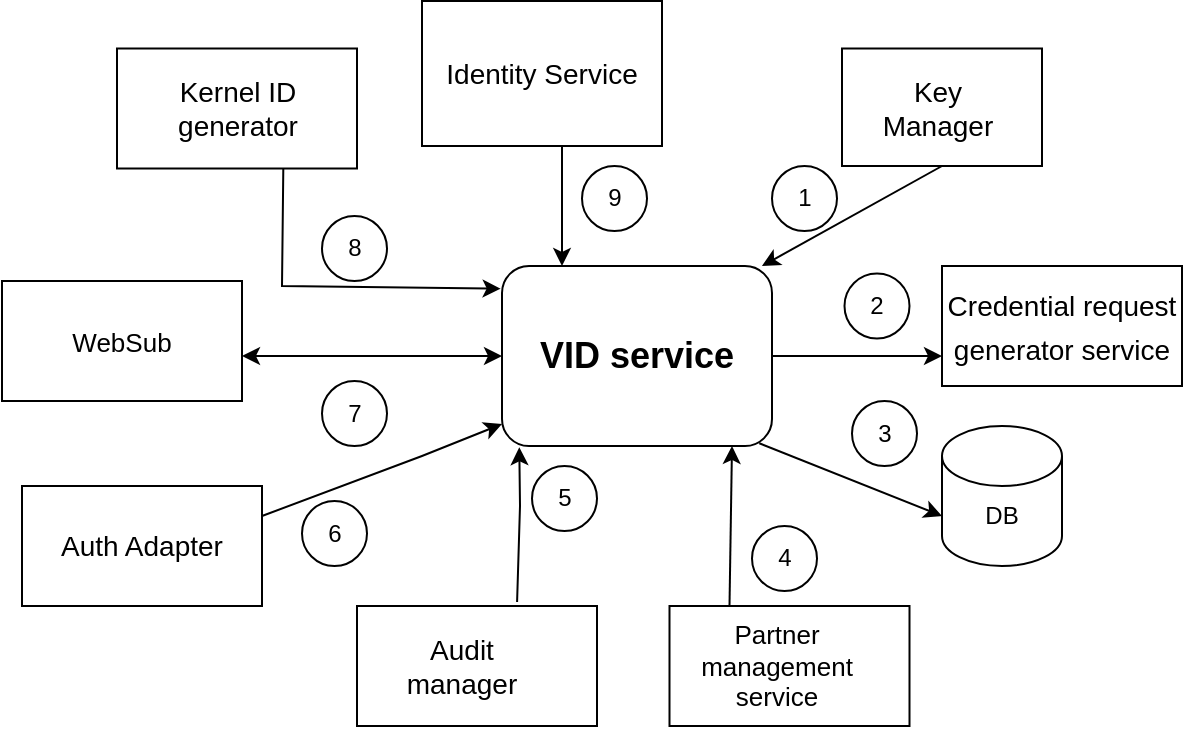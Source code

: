 <mxfile version="16.5.2" type="github">
  <diagram id="yqBjzgYDcLQsE_bjkhoh" name="Page-1">
    <mxGraphModel dx="782" dy="468" grid="1" gridSize="10" guides="1" tooltips="1" connect="1" arrows="1" fold="1" page="1" pageScale="1" pageWidth="850" pageHeight="1100" math="0" shadow="0">
      <root>
        <mxCell id="0" />
        <mxCell id="1" parent="0" />
        <mxCell id="xPYrDUrBfEV6JEniaKv3-1" value="&lt;b&gt;&lt;font style=&quot;font-size: 18px&quot;&gt;VID service&lt;/font&gt;&lt;/b&gt;" style="rounded=1;whiteSpace=wrap;html=1;" vertex="1" parent="1">
          <mxGeometry x="350" y="190" width="135" height="90" as="geometry" />
        </mxCell>
        <mxCell id="xPYrDUrBfEV6JEniaKv3-2" value="&lt;span style=&quot;color: rgba(0 , 0 , 0 , 0) ; font-family: monospace ; font-size: 0px&quot;&gt;%3CmxGraphModel%3E%3Croot%3E%3CmxCell%20id%3D%220%22%2F%3E%3CmxCell%20id%3D%221%22%20parent%3D%220%22%2F%3E%3CmxCell%20id%3D%222%22%20value%3D%22Partner%20Management%20Service%22%20style%3D%22rounded%3D0%3BwhiteSpace%3Dwrap%3Bhtml%3D1%3B%22%20vertex%3D%221%22%20parent%3D%221%22%3E%3CmxGeometry%20x%3D%22590%22%20y%3D%22315%22%20width%3D%22120%22%20height%3D%2260%22%20as%3D%22geometry%22%2F%3E%3C%2FmxCell%3E%3C%2Froot%3E%3C%2FmxGraphModel%3E&lt;/span&gt;" style="rounded=0;whiteSpace=wrap;html=1;" vertex="1" parent="1">
          <mxGeometry x="433.75" y="360" width="120" height="60" as="geometry" />
        </mxCell>
        <mxCell id="xPYrDUrBfEV6JEniaKv3-3" value="&lt;font style=&quot;font-size: 13px&quot;&gt;WebSub&lt;/font&gt;" style="rounded=0;whiteSpace=wrap;html=1;" vertex="1" parent="1">
          <mxGeometry x="100" y="197.5" width="120" height="60" as="geometry" />
        </mxCell>
        <mxCell id="xPYrDUrBfEV6JEniaKv3-4" value="&lt;font style=&quot;font-size: 14px&quot;&gt;Auth Adapter&lt;/font&gt;" style="rounded=0;whiteSpace=wrap;html=1;" vertex="1" parent="1">
          <mxGeometry x="110" y="300" width="120" height="60" as="geometry" />
        </mxCell>
        <mxCell id="xPYrDUrBfEV6JEniaKv3-5" value="" style="rounded=0;whiteSpace=wrap;html=1;" vertex="1" parent="1">
          <mxGeometry x="277.5" y="360" width="120" height="60" as="geometry" />
        </mxCell>
        <mxCell id="xPYrDUrBfEV6JEniaKv3-7" value="" style="rounded=0;whiteSpace=wrap;html=1;" vertex="1" parent="1">
          <mxGeometry x="520" y="81.25" width="100" height="58.75" as="geometry" />
        </mxCell>
        <mxCell id="xPYrDUrBfEV6JEniaKv3-9" value="&lt;font style=&quot;font-size: 14px&quot;&gt;Key Manager&lt;/font&gt;" style="text;html=1;strokeColor=none;fillColor=none;align=center;verticalAlign=middle;whiteSpace=wrap;rounded=0;" vertex="1" parent="1">
          <mxGeometry x="537.5" y="96.25" width="60" height="30" as="geometry" />
        </mxCell>
        <mxCell id="xPYrDUrBfEV6JEniaKv3-12" value="" style="shape=cylinder3;whiteSpace=wrap;html=1;boundedLbl=1;backgroundOutline=1;size=15;" vertex="1" parent="1">
          <mxGeometry x="570" y="270" width="60" height="70" as="geometry" />
        </mxCell>
        <mxCell id="xPYrDUrBfEV6JEniaKv3-13" value="DB" style="text;html=1;strokeColor=none;fillColor=none;align=center;verticalAlign=middle;whiteSpace=wrap;rounded=0;" vertex="1" parent="1">
          <mxGeometry x="570" y="290" width="60" height="50" as="geometry" />
        </mxCell>
        <mxCell id="xPYrDUrBfEV6JEniaKv3-14" value="&lt;font style=&quot;font-size: 13px&quot;&gt;Partner management service&lt;/font&gt;" style="text;html=1;strokeColor=none;fillColor=none;align=center;verticalAlign=middle;whiteSpace=wrap;rounded=0;" vertex="1" parent="1">
          <mxGeometry x="450" y="380" width="75" height="20" as="geometry" />
        </mxCell>
        <mxCell id="xPYrDUrBfEV6JEniaKv3-15" value="&lt;font style=&quot;font-size: 14px&quot;&gt;Audit manager&lt;/font&gt;" style="text;html=1;strokeColor=none;fillColor=none;align=center;verticalAlign=middle;whiteSpace=wrap;rounded=0;" vertex="1" parent="1">
          <mxGeometry x="300" y="375" width="60" height="30" as="geometry" />
        </mxCell>
        <mxCell id="xPYrDUrBfEV6JEniaKv3-17" value="&lt;font style=&quot;font-size: 14px&quot;&gt;Identity Service&lt;/font&gt;" style="rounded=0;whiteSpace=wrap;html=1;" vertex="1" parent="1">
          <mxGeometry x="310" y="57.5" width="120" height="72.5" as="geometry" />
        </mxCell>
        <mxCell id="xPYrDUrBfEV6JEniaKv3-23" value="1" style="ellipse;whiteSpace=wrap;html=1;aspect=fixed;" vertex="1" parent="1">
          <mxGeometry x="485" y="140" width="32.5" height="32.5" as="geometry" />
        </mxCell>
        <mxCell id="xPYrDUrBfEV6JEniaKv3-25" value="2" style="ellipse;whiteSpace=wrap;html=1;aspect=fixed;" vertex="1" parent="1">
          <mxGeometry x="521.25" y="193.75" width="32.5" height="32.5" as="geometry" />
        </mxCell>
        <mxCell id="xPYrDUrBfEV6JEniaKv3-26" value="3" style="ellipse;whiteSpace=wrap;html=1;aspect=fixed;" vertex="1" parent="1">
          <mxGeometry x="525" y="257.5" width="32.5" height="32.5" as="geometry" />
        </mxCell>
        <mxCell id="xPYrDUrBfEV6JEniaKv3-27" value="4" style="ellipse;whiteSpace=wrap;html=1;aspect=fixed;" vertex="1" parent="1">
          <mxGeometry x="475" y="320" width="32.5" height="32.5" as="geometry" />
        </mxCell>
        <mxCell id="xPYrDUrBfEV6JEniaKv3-28" value="5" style="ellipse;whiteSpace=wrap;html=1;aspect=fixed;" vertex="1" parent="1">
          <mxGeometry x="365" y="290" width="32.5" height="32.5" as="geometry" />
        </mxCell>
        <mxCell id="xPYrDUrBfEV6JEniaKv3-29" value="6" style="ellipse;whiteSpace=wrap;html=1;aspect=fixed;" vertex="1" parent="1">
          <mxGeometry x="250" y="307.5" width="32.5" height="32.5" as="geometry" />
        </mxCell>
        <mxCell id="xPYrDUrBfEV6JEniaKv3-30" value="7" style="ellipse;whiteSpace=wrap;html=1;aspect=fixed;" vertex="1" parent="1">
          <mxGeometry x="260" y="247.5" width="32.5" height="32.5" as="geometry" />
        </mxCell>
        <mxCell id="xPYrDUrBfEV6JEniaKv3-31" value="8" style="ellipse;whiteSpace=wrap;html=1;aspect=fixed;" vertex="1" parent="1">
          <mxGeometry x="260" y="165" width="32.5" height="32.5" as="geometry" />
        </mxCell>
        <mxCell id="xPYrDUrBfEV6JEniaKv3-32" value="9" style="ellipse;whiteSpace=wrap;html=1;aspect=fixed;" vertex="1" parent="1">
          <mxGeometry x="390" y="140" width="32.5" height="32.5" as="geometry" />
        </mxCell>
        <mxCell id="xPYrDUrBfEV6JEniaKv3-34" value="&lt;font style=&quot;font-size: 14px&quot;&gt;Credential request generator service&lt;/font&gt;" style="rounded=0;whiteSpace=wrap;html=1;fontSize=18;" vertex="1" parent="1">
          <mxGeometry x="570" y="190" width="120" height="60" as="geometry" />
        </mxCell>
        <mxCell id="xPYrDUrBfEV6JEniaKv3-36" value="" style="endArrow=classic;startArrow=classic;html=1;rounded=0;fontSize=14;entryX=0;entryY=0.5;entryDx=0;entryDy=0;" edge="1" parent="1" target="xPYrDUrBfEV6JEniaKv3-1">
          <mxGeometry width="50" height="50" relative="1" as="geometry">
            <mxPoint x="220" y="235" as="sourcePoint" />
            <mxPoint x="340" y="235" as="targetPoint" />
            <Array as="points" />
          </mxGeometry>
        </mxCell>
        <mxCell id="xPYrDUrBfEV6JEniaKv3-38" value="" style="endArrow=classic;html=1;rounded=0;fontSize=14;entryX=0;entryY=0.5;entryDx=0;entryDy=0;exitX=0.953;exitY=0.985;exitDx=0;exitDy=0;exitPerimeter=0;" edge="1" parent="1" source="xPYrDUrBfEV6JEniaKv3-1" target="xPYrDUrBfEV6JEniaKv3-13">
          <mxGeometry width="50" height="50" relative="1" as="geometry">
            <mxPoint x="480" y="280" as="sourcePoint" />
            <mxPoint x="360" y="180" as="targetPoint" />
          </mxGeometry>
        </mxCell>
        <mxCell id="xPYrDUrBfEV6JEniaKv3-39" value="" style="endArrow=classic;html=1;rounded=0;fontSize=14;entryX=0;entryY=0.75;entryDx=0;entryDy=0;exitX=1;exitY=0.5;exitDx=0;exitDy=0;" edge="1" parent="1" source="xPYrDUrBfEV6JEniaKv3-1" target="xPYrDUrBfEV6JEniaKv3-34">
          <mxGeometry width="50" height="50" relative="1" as="geometry">
            <mxPoint x="490" y="235" as="sourcePoint" />
            <mxPoint x="360" y="180" as="targetPoint" />
          </mxGeometry>
        </mxCell>
        <mxCell id="xPYrDUrBfEV6JEniaKv3-41" value="" style="endArrow=classic;html=1;rounded=0;fontSize=14;exitX=0.667;exitY=-0.033;exitDx=0;exitDy=0;exitPerimeter=0;entryX=0.064;entryY=1.007;entryDx=0;entryDy=0;entryPerimeter=0;" edge="1" parent="1" source="xPYrDUrBfEV6JEniaKv3-5" target="xPYrDUrBfEV6JEniaKv3-1">
          <mxGeometry width="50" height="50" relative="1" as="geometry">
            <mxPoint x="310" y="230" as="sourcePoint" />
            <mxPoint x="360" y="290" as="targetPoint" />
            <Array as="points">
              <mxPoint x="359" y="310" />
            </Array>
          </mxGeometry>
        </mxCell>
        <mxCell id="xPYrDUrBfEV6JEniaKv3-42" value="" style="endArrow=classic;html=1;rounded=0;fontSize=14;exitX=0.25;exitY=0;exitDx=0;exitDy=0;" edge="1" parent="1" source="xPYrDUrBfEV6JEniaKv3-2">
          <mxGeometry width="50" height="50" relative="1" as="geometry">
            <mxPoint x="310" y="230" as="sourcePoint" />
            <mxPoint x="465" y="280" as="targetPoint" />
          </mxGeometry>
        </mxCell>
        <mxCell id="xPYrDUrBfEV6JEniaKv3-44" value="" style="endArrow=classic;html=1;rounded=0;fontSize=14;entryX=-0.005;entryY=0.126;entryDx=0;entryDy=0;entryPerimeter=0;exitX=0.693;exitY=0.99;exitDx=0;exitDy=0;exitPerimeter=0;" edge="1" parent="1" source="xPYrDUrBfEV6JEniaKv3-51" target="xPYrDUrBfEV6JEniaKv3-1">
          <mxGeometry width="50" height="50" relative="1" as="geometry">
            <mxPoint x="240" y="150" as="sourcePoint" />
            <mxPoint x="360" y="180" as="targetPoint" />
            <Array as="points">
              <mxPoint x="240" y="200" />
            </Array>
          </mxGeometry>
        </mxCell>
        <mxCell id="xPYrDUrBfEV6JEniaKv3-45" value="" style="endArrow=classic;html=1;rounded=0;fontSize=14;" edge="1" parent="1">
          <mxGeometry width="50" height="50" relative="1" as="geometry">
            <mxPoint x="380" y="130" as="sourcePoint" />
            <mxPoint x="380" y="190" as="targetPoint" />
          </mxGeometry>
        </mxCell>
        <mxCell id="xPYrDUrBfEV6JEniaKv3-46" value="" style="endArrow=classic;html=1;rounded=0;fontSize=14;exitX=0.5;exitY=1;exitDx=0;exitDy=0;" edge="1" parent="1" source="xPYrDUrBfEV6JEniaKv3-7">
          <mxGeometry width="50" height="50" relative="1" as="geometry">
            <mxPoint x="310" y="230" as="sourcePoint" />
            <mxPoint x="480" y="190" as="targetPoint" />
          </mxGeometry>
        </mxCell>
        <mxCell id="xPYrDUrBfEV6JEniaKv3-50" value="" style="endArrow=classic;html=1;rounded=0;fontSize=13;exitX=1;exitY=0.25;exitDx=0;exitDy=0;" edge="1" parent="1" source="xPYrDUrBfEV6JEniaKv3-4">
          <mxGeometry width="50" height="50" relative="1" as="geometry">
            <mxPoint x="290" y="300" as="sourcePoint" />
            <mxPoint x="350" y="269" as="targetPoint" />
            <Array as="points">
              <mxPoint x="310" y="285" />
            </Array>
          </mxGeometry>
        </mxCell>
        <mxCell id="xPYrDUrBfEV6JEniaKv3-51" value="Kernel ID generator" style="rounded=0;whiteSpace=wrap;html=1;fontSize=14;" vertex="1" parent="1">
          <mxGeometry x="157.5" y="81.25" width="120" height="60" as="geometry" />
        </mxCell>
      </root>
    </mxGraphModel>
  </diagram>
</mxfile>
